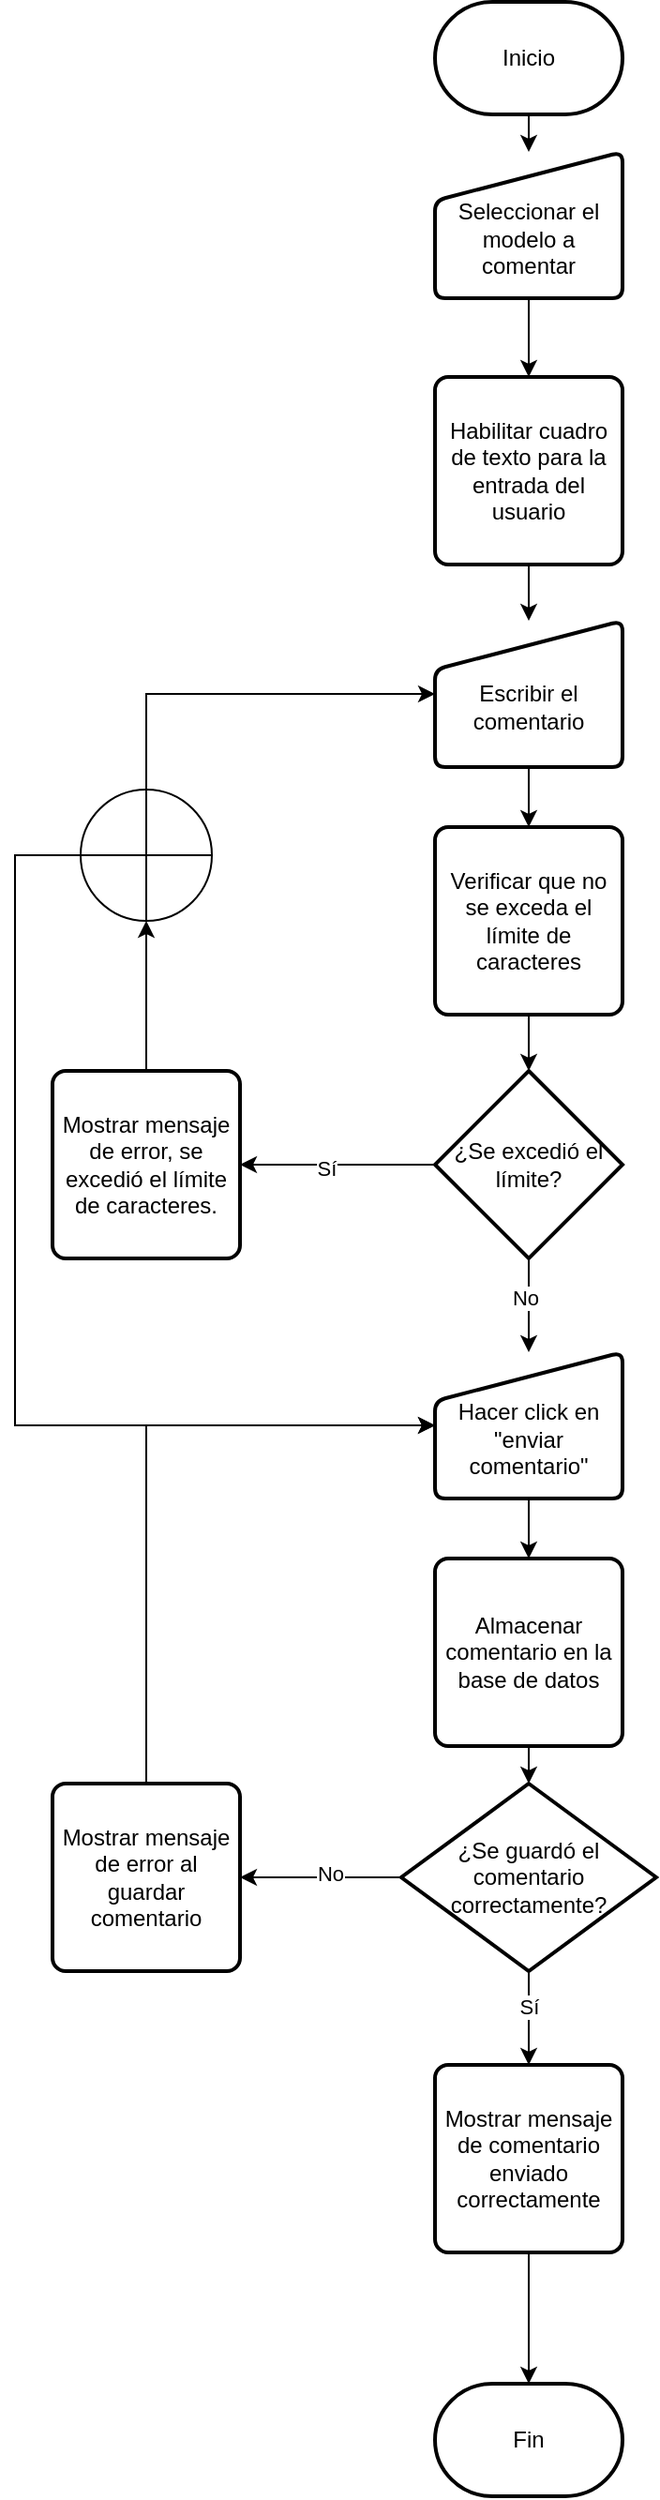 <mxfile version="24.7.8">
  <diagram id="C5RBs43oDa-KdzZeNtuy" name="Page-1">
    <mxGraphModel dx="1195" dy="737" grid="1" gridSize="10" guides="1" tooltips="1" connect="1" arrows="1" fold="1" page="1" pageScale="1" pageWidth="827" pageHeight="1169" math="0" shadow="0">
      <root>
        <mxCell id="WIyWlLk6GJQsqaUBKTNV-0" />
        <mxCell id="WIyWlLk6GJQsqaUBKTNV-1" parent="WIyWlLk6GJQsqaUBKTNV-0" />
        <mxCell id="owIgP6GizsIObHhbwHTk-3" style="edgeStyle=orthogonalEdgeStyle;rounded=0;orthogonalLoop=1;jettySize=auto;html=1;exitX=0.5;exitY=1;exitDx=0;exitDy=0;exitPerimeter=0;entryX=0.5;entryY=0;entryDx=0;entryDy=0;" edge="1" parent="WIyWlLk6GJQsqaUBKTNV-1" target="owIgP6GizsIObHhbwHTk-1">
          <mxGeometry relative="1" as="geometry">
            <mxPoint x="414" y="80" as="sourcePoint" />
          </mxGeometry>
        </mxCell>
        <mxCell id="owIgP6GizsIObHhbwHTk-54" style="edgeStyle=orthogonalEdgeStyle;rounded=0;orthogonalLoop=1;jettySize=auto;html=1;exitX=0.5;exitY=1;exitDx=0;exitDy=0;entryX=0.5;entryY=0;entryDx=0;entryDy=0;" edge="1" parent="WIyWlLk6GJQsqaUBKTNV-1" source="owIgP6GizsIObHhbwHTk-1" target="owIgP6GizsIObHhbwHTk-4">
          <mxGeometry relative="1" as="geometry">
            <mxPoint x="414" y="210" as="targetPoint" />
          </mxGeometry>
        </mxCell>
        <mxCell id="owIgP6GizsIObHhbwHTk-1" value="&lt;div&gt;&lt;br&gt;&lt;/div&gt;Seleccionar el modelo a comentar" style="html=1;strokeWidth=2;shape=manualInput;whiteSpace=wrap;rounded=1;size=26;arcSize=11;" vertex="1" parent="WIyWlLk6GJQsqaUBKTNV-1">
          <mxGeometry x="364" y="110" width="100" height="78" as="geometry" />
        </mxCell>
        <mxCell id="owIgP6GizsIObHhbwHTk-77" style="edgeStyle=orthogonalEdgeStyle;rounded=0;orthogonalLoop=1;jettySize=auto;html=1;exitX=0.5;exitY=1;exitDx=0;exitDy=0;entryX=0.5;entryY=0;entryDx=0;entryDy=0;" edge="1" parent="WIyWlLk6GJQsqaUBKTNV-1" source="owIgP6GizsIObHhbwHTk-4" target="owIgP6GizsIObHhbwHTk-76">
          <mxGeometry relative="1" as="geometry" />
        </mxCell>
        <mxCell id="owIgP6GizsIObHhbwHTk-4" value="Habilitar cuadro de texto para la entrada del usuario" style="rounded=1;whiteSpace=wrap;html=1;absoluteArcSize=1;arcSize=14;strokeWidth=2;" vertex="1" parent="WIyWlLk6GJQsqaUBKTNV-1">
          <mxGeometry x="364" y="230" width="100" height="100" as="geometry" />
        </mxCell>
        <mxCell id="owIgP6GizsIObHhbwHTk-51" value="Fin" style="strokeWidth=2;html=1;shape=mxgraph.flowchart.terminator;whiteSpace=wrap;" vertex="1" parent="WIyWlLk6GJQsqaUBKTNV-1">
          <mxGeometry x="364" y="1300" width="100" height="60" as="geometry" />
        </mxCell>
        <mxCell id="owIgP6GizsIObHhbwHTk-62" value="Verificar que no se exceda el límite de caracteres" style="rounded=1;whiteSpace=wrap;html=1;absoluteArcSize=1;arcSize=14;strokeWidth=2;" vertex="1" parent="WIyWlLk6GJQsqaUBKTNV-1">
          <mxGeometry x="364" y="470" width="100" height="100" as="geometry" />
        </mxCell>
        <mxCell id="owIgP6GizsIObHhbwHTk-68" value="Almacenar comentario en la base de datos" style="rounded=1;whiteSpace=wrap;html=1;absoluteArcSize=1;arcSize=14;strokeWidth=2;" vertex="1" parent="WIyWlLk6GJQsqaUBKTNV-1">
          <mxGeometry x="364" y="860" width="100" height="100" as="geometry" />
        </mxCell>
        <mxCell id="owIgP6GizsIObHhbwHTk-70" style="edgeStyle=orthogonalEdgeStyle;rounded=0;orthogonalLoop=1;jettySize=auto;html=1;exitX=0.5;exitY=1;exitDx=0;exitDy=0;entryX=0.5;entryY=0;entryDx=0;entryDy=0;" edge="1" parent="WIyWlLk6GJQsqaUBKTNV-1" source="owIgP6GizsIObHhbwHTk-93" target="owIgP6GizsIObHhbwHTk-101">
          <mxGeometry relative="1" as="geometry" />
        </mxCell>
        <mxCell id="owIgP6GizsIObHhbwHTk-100" value="Sí" style="edgeLabel;html=1;align=center;verticalAlign=middle;resizable=0;points=[];" vertex="1" connectable="0" parent="owIgP6GizsIObHhbwHTk-70">
          <mxGeometry x="-0.26" relative="1" as="geometry">
            <mxPoint as="offset" />
          </mxGeometry>
        </mxCell>
        <mxCell id="owIgP6GizsIObHhbwHTk-74" style="edgeStyle=orthogonalEdgeStyle;rounded=0;orthogonalLoop=1;jettySize=auto;html=1;exitX=0;exitY=0.5;exitDx=0;exitDy=0;exitPerimeter=0;entryX=1;entryY=0.5;entryDx=0;entryDy=0;" edge="1" parent="WIyWlLk6GJQsqaUBKTNV-1" source="owIgP6GizsIObHhbwHTk-71" target="owIgP6GizsIObHhbwHTk-73">
          <mxGeometry relative="1" as="geometry" />
        </mxCell>
        <mxCell id="owIgP6GizsIObHhbwHTk-75" value="Sí" style="edgeLabel;html=1;align=center;verticalAlign=middle;resizable=0;points=[];" vertex="1" connectable="0" parent="owIgP6GizsIObHhbwHTk-74">
          <mxGeometry x="0.114" y="2" relative="1" as="geometry">
            <mxPoint as="offset" />
          </mxGeometry>
        </mxCell>
        <mxCell id="owIgP6GizsIObHhbwHTk-83" style="edgeStyle=orthogonalEdgeStyle;rounded=0;orthogonalLoop=1;jettySize=auto;html=1;exitX=0.5;exitY=1;exitDx=0;exitDy=0;exitPerimeter=0;entryX=0.5;entryY=0;entryDx=0;entryDy=0;" edge="1" parent="WIyWlLk6GJQsqaUBKTNV-1" source="owIgP6GizsIObHhbwHTk-71" target="owIgP6GizsIObHhbwHTk-82">
          <mxGeometry relative="1" as="geometry" />
        </mxCell>
        <mxCell id="owIgP6GizsIObHhbwHTk-85" value="No" style="edgeLabel;html=1;align=center;verticalAlign=middle;resizable=0;points=[];" vertex="1" connectable="0" parent="owIgP6GizsIObHhbwHTk-83">
          <mxGeometry x="-0.18" y="-2" relative="1" as="geometry">
            <mxPoint as="offset" />
          </mxGeometry>
        </mxCell>
        <mxCell id="owIgP6GizsIObHhbwHTk-71" value="¿Se excedió el límite?" style="strokeWidth=2;html=1;shape=mxgraph.flowchart.decision;whiteSpace=wrap;" vertex="1" parent="WIyWlLk6GJQsqaUBKTNV-1">
          <mxGeometry x="364" y="600" width="100" height="100" as="geometry" />
        </mxCell>
        <mxCell id="owIgP6GizsIObHhbwHTk-72" style="edgeStyle=orthogonalEdgeStyle;rounded=0;orthogonalLoop=1;jettySize=auto;html=1;exitX=0.5;exitY=1;exitDx=0;exitDy=0;entryX=0.5;entryY=0;entryDx=0;entryDy=0;entryPerimeter=0;" edge="1" parent="WIyWlLk6GJQsqaUBKTNV-1" source="owIgP6GizsIObHhbwHTk-62" target="owIgP6GizsIObHhbwHTk-71">
          <mxGeometry relative="1" as="geometry" />
        </mxCell>
        <mxCell id="owIgP6GizsIObHhbwHTk-79" style="edgeStyle=orthogonalEdgeStyle;rounded=0;orthogonalLoop=1;jettySize=auto;html=1;exitX=0.5;exitY=0;exitDx=0;exitDy=0;entryX=0;entryY=0.5;entryDx=0;entryDy=0;" edge="1" parent="WIyWlLk6GJQsqaUBKTNV-1" source="owIgP6GizsIObHhbwHTk-86" target="owIgP6GizsIObHhbwHTk-76">
          <mxGeometry relative="1" as="geometry" />
        </mxCell>
        <mxCell id="owIgP6GizsIObHhbwHTk-73" value="Mostrar mensaje de error, se excedió el límite de caracteres." style="rounded=1;whiteSpace=wrap;html=1;absoluteArcSize=1;arcSize=14;strokeWidth=2;" vertex="1" parent="WIyWlLk6GJQsqaUBKTNV-1">
          <mxGeometry x="160" y="600" width="100" height="100" as="geometry" />
        </mxCell>
        <mxCell id="owIgP6GizsIObHhbwHTk-78" style="edgeStyle=orthogonalEdgeStyle;rounded=0;orthogonalLoop=1;jettySize=auto;html=1;exitX=0.5;exitY=1;exitDx=0;exitDy=0;entryX=0.5;entryY=0;entryDx=0;entryDy=0;" edge="1" parent="WIyWlLk6GJQsqaUBKTNV-1" source="owIgP6GizsIObHhbwHTk-76" target="owIgP6GizsIObHhbwHTk-62">
          <mxGeometry relative="1" as="geometry" />
        </mxCell>
        <mxCell id="owIgP6GizsIObHhbwHTk-76" value="&lt;div&gt;&lt;/div&gt;&lt;div&gt;&lt;br&gt;&lt;/div&gt;&lt;div&gt;Escribir el comentario&lt;/div&gt;" style="html=1;strokeWidth=2;shape=manualInput;whiteSpace=wrap;rounded=1;size=26;arcSize=11;" vertex="1" parent="WIyWlLk6GJQsqaUBKTNV-1">
          <mxGeometry x="364" y="360" width="100" height="78" as="geometry" />
        </mxCell>
        <mxCell id="owIgP6GizsIObHhbwHTk-84" style="edgeStyle=orthogonalEdgeStyle;rounded=0;orthogonalLoop=1;jettySize=auto;html=1;exitX=0.5;exitY=1;exitDx=0;exitDy=0;" edge="1" parent="WIyWlLk6GJQsqaUBKTNV-1" source="owIgP6GizsIObHhbwHTk-82" target="owIgP6GizsIObHhbwHTk-68">
          <mxGeometry relative="1" as="geometry" />
        </mxCell>
        <mxCell id="owIgP6GizsIObHhbwHTk-82" value="&lt;div&gt;&lt;/div&gt;&lt;div&gt;&lt;br&gt;&lt;/div&gt;&lt;div&gt;Hacer click en &quot;enviar comentario&quot;&lt;/div&gt;" style="html=1;strokeWidth=2;shape=manualInput;whiteSpace=wrap;rounded=1;size=26;arcSize=11;" vertex="1" parent="WIyWlLk6GJQsqaUBKTNV-1">
          <mxGeometry x="364" y="750" width="100" height="78" as="geometry" />
        </mxCell>
        <mxCell id="owIgP6GizsIObHhbwHTk-87" style="edgeStyle=orthogonalEdgeStyle;rounded=0;orthogonalLoop=1;jettySize=auto;html=1;exitX=0;exitY=0.5;exitDx=0;exitDy=0;exitPerimeter=0;entryX=0;entryY=0.5;entryDx=0;entryDy=0;" edge="1" parent="WIyWlLk6GJQsqaUBKTNV-1" source="owIgP6GizsIObHhbwHTk-86" target="owIgP6GizsIObHhbwHTk-82">
          <mxGeometry relative="1" as="geometry">
            <Array as="points">
              <mxPoint x="140" y="485" />
              <mxPoint x="140" y="789" />
            </Array>
          </mxGeometry>
        </mxCell>
        <mxCell id="owIgP6GizsIObHhbwHTk-89" value="" style="edgeStyle=orthogonalEdgeStyle;rounded=0;orthogonalLoop=1;jettySize=auto;html=1;exitX=0.5;exitY=0;exitDx=0;exitDy=0;entryX=0.5;entryY=1;entryDx=0;entryDy=0;entryPerimeter=0;" edge="1" parent="WIyWlLk6GJQsqaUBKTNV-1" source="owIgP6GizsIObHhbwHTk-73" target="owIgP6GizsIObHhbwHTk-86">
          <mxGeometry relative="1" as="geometry">
            <mxPoint x="210" y="600" as="sourcePoint" />
            <mxPoint x="364" y="399" as="targetPoint" />
          </mxGeometry>
        </mxCell>
        <mxCell id="owIgP6GizsIObHhbwHTk-86" value="" style="verticalLabelPosition=bottom;verticalAlign=top;html=1;shape=mxgraph.flowchart.summing_function;" vertex="1" parent="WIyWlLk6GJQsqaUBKTNV-1">
          <mxGeometry x="175" y="450" width="70" height="70" as="geometry" />
        </mxCell>
        <mxCell id="owIgP6GizsIObHhbwHTk-94" value="" style="edgeStyle=orthogonalEdgeStyle;rounded=0;orthogonalLoop=1;jettySize=auto;html=1;exitX=0.5;exitY=1;exitDx=0;exitDy=0;entryX=0.5;entryY=0;entryDx=0;entryDy=0;entryPerimeter=0;" edge="1" parent="WIyWlLk6GJQsqaUBKTNV-1" source="owIgP6GizsIObHhbwHTk-68" target="owIgP6GizsIObHhbwHTk-93">
          <mxGeometry relative="1" as="geometry">
            <mxPoint x="414" y="960" as="sourcePoint" />
            <mxPoint x="414" y="1100" as="targetPoint" />
          </mxGeometry>
        </mxCell>
        <mxCell id="owIgP6GizsIObHhbwHTk-96" style="edgeStyle=orthogonalEdgeStyle;rounded=0;orthogonalLoop=1;jettySize=auto;html=1;exitX=0;exitY=0.5;exitDx=0;exitDy=0;exitPerimeter=0;entryX=1;entryY=0.5;entryDx=0;entryDy=0;" edge="1" parent="WIyWlLk6GJQsqaUBKTNV-1" source="owIgP6GizsIObHhbwHTk-93" target="owIgP6GizsIObHhbwHTk-95">
          <mxGeometry relative="1" as="geometry" />
        </mxCell>
        <mxCell id="owIgP6GizsIObHhbwHTk-98" value="No" style="edgeLabel;html=1;align=center;verticalAlign=middle;resizable=0;points=[];" vertex="1" connectable="0" parent="owIgP6GizsIObHhbwHTk-96">
          <mxGeometry x="-0.105" y="-2" relative="1" as="geometry">
            <mxPoint as="offset" />
          </mxGeometry>
        </mxCell>
        <mxCell id="owIgP6GizsIObHhbwHTk-93" value="¿Se guardó el comentario correctamente?" style="strokeWidth=2;html=1;shape=mxgraph.flowchart.decision;whiteSpace=wrap;" vertex="1" parent="WIyWlLk6GJQsqaUBKTNV-1">
          <mxGeometry x="346" y="980" width="136" height="100" as="geometry" />
        </mxCell>
        <mxCell id="owIgP6GizsIObHhbwHTk-99" style="edgeStyle=orthogonalEdgeStyle;rounded=0;orthogonalLoop=1;jettySize=auto;html=1;exitX=0.5;exitY=0;exitDx=0;exitDy=0;entryX=0;entryY=0.5;entryDx=0;entryDy=0;" edge="1" parent="WIyWlLk6GJQsqaUBKTNV-1" source="owIgP6GizsIObHhbwHTk-95" target="owIgP6GizsIObHhbwHTk-82">
          <mxGeometry relative="1" as="geometry" />
        </mxCell>
        <mxCell id="owIgP6GizsIObHhbwHTk-95" value="Mostrar mensaje de error al guardar comentario" style="rounded=1;whiteSpace=wrap;html=1;absoluteArcSize=1;arcSize=14;strokeWidth=2;" vertex="1" parent="WIyWlLk6GJQsqaUBKTNV-1">
          <mxGeometry x="160" y="980" width="100" height="100" as="geometry" />
        </mxCell>
        <mxCell id="owIgP6GizsIObHhbwHTk-101" value="Mostrar mensaje de comentario enviado correctamente" style="rounded=1;whiteSpace=wrap;html=1;absoluteArcSize=1;arcSize=14;strokeWidth=2;" vertex="1" parent="WIyWlLk6GJQsqaUBKTNV-1">
          <mxGeometry x="364" y="1130" width="100" height="100" as="geometry" />
        </mxCell>
        <mxCell id="owIgP6GizsIObHhbwHTk-102" style="edgeStyle=orthogonalEdgeStyle;rounded=0;orthogonalLoop=1;jettySize=auto;html=1;exitX=0.5;exitY=1;exitDx=0;exitDy=0;entryX=0.5;entryY=0;entryDx=0;entryDy=0;entryPerimeter=0;" edge="1" parent="WIyWlLk6GJQsqaUBKTNV-1" source="owIgP6GizsIObHhbwHTk-101" target="owIgP6GizsIObHhbwHTk-51">
          <mxGeometry relative="1" as="geometry" />
        </mxCell>
        <mxCell id="owIgP6GizsIObHhbwHTk-103" value="Inicio" style="strokeWidth=2;html=1;shape=mxgraph.flowchart.terminator;whiteSpace=wrap;" vertex="1" parent="WIyWlLk6GJQsqaUBKTNV-1">
          <mxGeometry x="364" y="30" width="100" height="60" as="geometry" />
        </mxCell>
      </root>
    </mxGraphModel>
  </diagram>
</mxfile>
